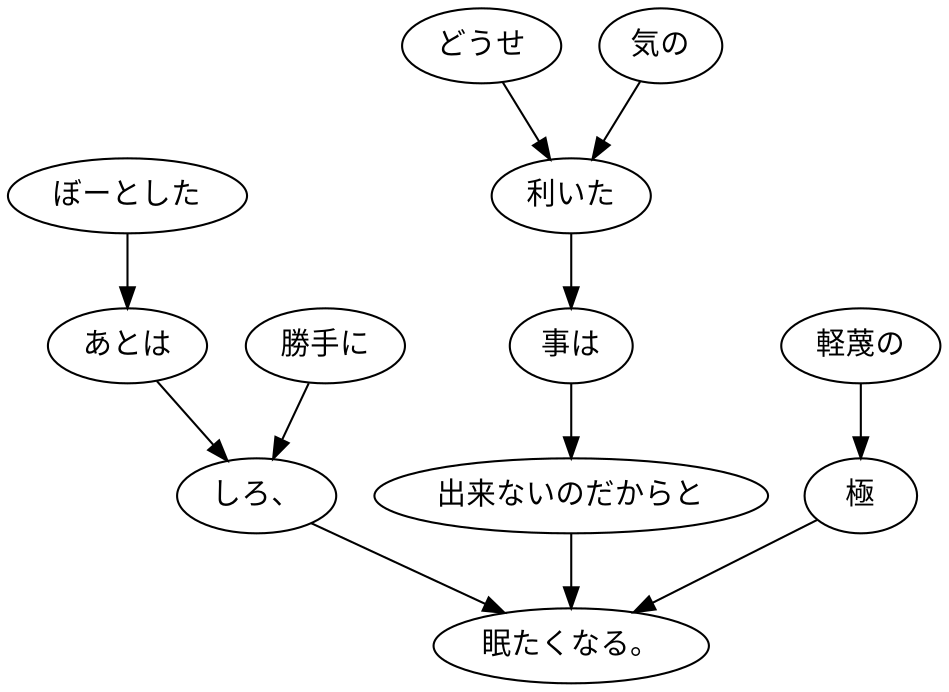 digraph graph3320 {
	node0 [label="ぼーとした"];
	node1 [label="あとは"];
	node2 [label="勝手に"];
	node3 [label="しろ、"];
	node4 [label="どうせ"];
	node5 [label="気の"];
	node6 [label="利いた"];
	node7 [label="事は"];
	node8 [label="出来ないのだからと"];
	node9 [label="軽蔑の"];
	node10 [label="極"];
	node11 [label="眠たくなる。"];
	node0 -> node1;
	node1 -> node3;
	node2 -> node3;
	node3 -> node11;
	node4 -> node6;
	node5 -> node6;
	node6 -> node7;
	node7 -> node8;
	node8 -> node11;
	node9 -> node10;
	node10 -> node11;
}
